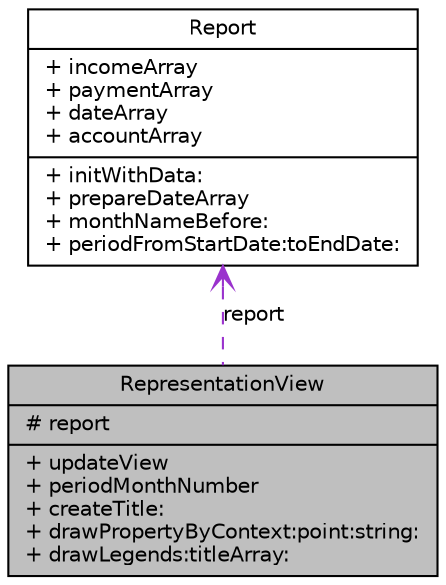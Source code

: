 digraph G
{
  edge [fontname="Helvetica",fontsize="10",labelfontname="Helvetica",labelfontsize="10"];
  node [fontname="Helvetica",fontsize="10",shape=record];
  Node1 [label="{RepresentationView\n|# report\l|+ updateView\l+ periodMonthNumber\l+ createTitle:\l+ drawPropertyByContext:point:string:\l+ drawLegends:titleArray:\l}",height=0.2,width=0.4,color="black", fillcolor="grey75", style="filled" fontcolor="black"];
  Node2 -> Node1 [dir=back,color="darkorchid3",fontsize="10",style="dashed",label="report",arrowtail="open",fontname="Helvetica"];
  Node2 [label="{Report\n|+ incomeArray\l+ paymentArray\l+ dateArray\l+ accountArray\l|+ initWithData:\l+ prepareDateArray\l+ monthNameBefore:\l+ periodFromStartDate:toEndDate:\l}",height=0.2,width=0.4,color="black", fillcolor="white", style="filled",URL="$interface_report.html",tooltip="class represents data source for report preview"];
}
